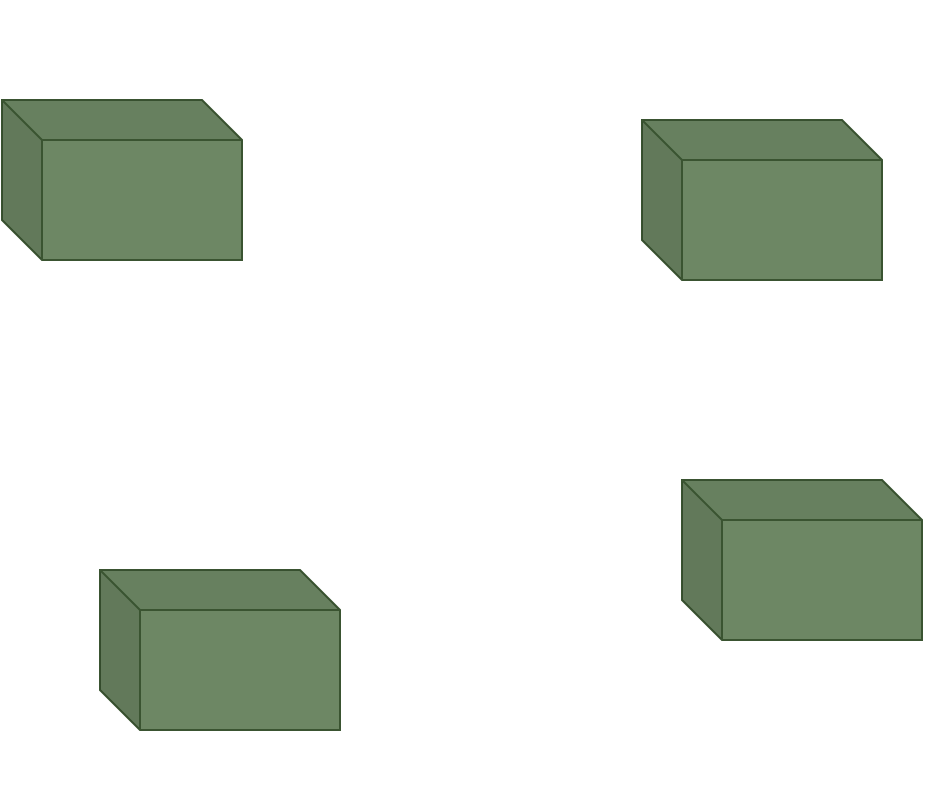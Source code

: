 <mxfile version="20.2.8"><diagram id="Qxl7mX1uwoVXxkNCUp0q" name="Page-1"><mxGraphModel dx="1350" dy="820" grid="1" gridSize="10" guides="1" tooltips="1" connect="1" arrows="1" fold="1" page="1" pageScale="1" pageWidth="850" pageHeight="1100" math="0" shadow="0"><root><mxCell id="0"/><mxCell id="1" parent="0"/><mxCell id="T--iViaFJLxI9ADZoqRJ-18" value="" style="shape=cube;whiteSpace=wrap;html=1;boundedLbl=1;backgroundOutline=1;darkOpacity=0.05;darkOpacity2=0.1;fillColor=#6d8764;fontColor=#ffffff;strokeColor=#3A5431;" parent="1" vertex="1"><mxGeometry x="450" y="230" width="120" height="80" as="geometry"/></mxCell><mxCell id="N85l8u8NVBs20piyzmkr-1" value="" style="shape=cube;whiteSpace=wrap;html=1;boundedLbl=1;backgroundOutline=1;darkOpacity=0.05;darkOpacity2=0.1;fillColor=#6d8764;fontColor=#ffffff;strokeColor=#3A5431;" vertex="1" parent="1"><mxGeometry x="130" y="220" width="120" height="80" as="geometry"/></mxCell><mxCell id="N85l8u8NVBs20piyzmkr-2" value="" style="shape=image;html=1;verticalAlign=top;verticalLabelPosition=bottom;labelBackgroundColor=#ffffff;imageAspect=0;aspect=fixed;image=https://cdn1.iconfinder.com/data/icons/computer-hardware-glyphs-vol-2/52/signal__device__technology__radar__satellite__antenna__tower-128.png;imageBorder=none;" vertex="1" parent="1"><mxGeometry x="189" y="170" width="69" height="69" as="geometry"/></mxCell><mxCell id="N85l8u8NVBs20piyzmkr-7" value="" style="shape=cube;whiteSpace=wrap;html=1;boundedLbl=1;backgroundOutline=1;darkOpacity=0.05;darkOpacity2=0.1;fillColor=#6d8764;fontColor=#ffffff;strokeColor=#3A5431;" vertex="1" parent="1"><mxGeometry x="470" y="410" width="120" height="80" as="geometry"/></mxCell><mxCell id="N85l8u8NVBs20piyzmkr-12" value="" style="shape=cube;whiteSpace=wrap;html=1;boundedLbl=1;backgroundOutline=1;darkOpacity=0.05;darkOpacity2=0.1;fillColor=#6d8764;fontColor=#ffffff;strokeColor=#3A5431;" vertex="1" parent="1"><mxGeometry x="179" y="455" width="120" height="80" as="geometry"/></mxCell><mxCell id="N85l8u8NVBs20piyzmkr-17" value="" style="shape=image;html=1;verticalAlign=top;verticalLabelPosition=bottom;labelBackgroundColor=#ffffff;imageAspect=0;aspect=fixed;image=https://cdn4.iconfinder.com/data/icons/essential-app-1/16/mic-microphone-record-speak-128.png;rotation=-180;" vertex="1" parent="1"><mxGeometry x="146" y="300" width="33" height="33" as="geometry"/></mxCell><mxCell id="N85l8u8NVBs20piyzmkr-18" value="" style="shape=image;html=1;verticalAlign=top;verticalLabelPosition=bottom;labelBackgroundColor=#ffffff;imageAspect=0;aspect=fixed;image=https://cdn4.iconfinder.com/data/icons/essential-app-1/16/mic-microphone-record-speak-128.png;rotation=-180;" vertex="1" parent="1"><mxGeometry x="217" y="300" width="33" height="33" as="geometry"/></mxCell><mxCell id="N85l8u8NVBs20piyzmkr-19" value="" style="shape=image;html=1;verticalAlign=top;verticalLabelPosition=bottom;labelBackgroundColor=#ffffff;imageAspect=0;aspect=fixed;image=https://cdn4.iconfinder.com/data/icons/essential-app-1/16/mic-microphone-record-speak-128.png;rotation=-180;" vertex="1" parent="1"><mxGeometry x="502" y="310" width="33" height="33" as="geometry"/></mxCell><mxCell id="N85l8u8NVBs20piyzmkr-20" value="" style="shape=image;html=1;verticalAlign=top;verticalLabelPosition=bottom;labelBackgroundColor=#ffffff;imageAspect=0;aspect=fixed;image=https://cdn4.iconfinder.com/data/icons/essential-app-1/16/mic-microphone-record-speak-128.png;rotation=-180;" vertex="1" parent="1"><mxGeometry x="234" y="535" width="33" height="33" as="geometry"/></mxCell><mxCell id="N85l8u8NVBs20piyzmkr-21" value="" style="shape=image;html=1;verticalAlign=top;verticalLabelPosition=bottom;labelBackgroundColor=#ffffff;imageAspect=0;aspect=fixed;image=https://cdn4.iconfinder.com/data/icons/essential-app-1/16/mic-microphone-record-speak-128.png;rotation=90;" vertex="1" parent="1"><mxGeometry x="299" y="485" width="33" height="33" as="geometry"/></mxCell><mxCell id="N85l8u8NVBs20piyzmkr-22" value="" style="shape=image;html=1;verticalAlign=top;verticalLabelPosition=bottom;labelBackgroundColor=#ffffff;imageAspect=0;aspect=fixed;image=https://cdn4.iconfinder.com/data/icons/essential-app-1/16/mic-microphone-record-speak-128.png;rotation=-90;" vertex="1" parent="1"><mxGeometry x="160" y="478.5" width="33" height="33" as="geometry"/></mxCell><mxCell id="N85l8u8NVBs20piyzmkr-23" value="" style="shape=image;html=1;verticalAlign=top;verticalLabelPosition=bottom;labelBackgroundColor=#ffffff;imageAspect=0;aspect=fixed;image=https://cdn4.iconfinder.com/data/icons/essential-app-1/16/mic-microphone-record-speak-128.png;rotation=-180;" vertex="1" parent="1"><mxGeometry x="491" y="490" width="33" height="33" as="geometry"/></mxCell><mxCell id="N85l8u8NVBs20piyzmkr-24" value="" style="shape=image;html=1;verticalAlign=top;verticalLabelPosition=bottom;labelBackgroundColor=#ffffff;imageAspect=0;aspect=fixed;image=https://cdn4.iconfinder.com/data/icons/essential-app-1/16/mic-microphone-record-speak-128.png;rotation=-180;" vertex="1" parent="1"><mxGeometry x="524" y="490" width="33" height="33" as="geometry"/></mxCell><mxCell id="N85l8u8NVBs20piyzmkr-25" value="" style="shape=image;html=1;verticalAlign=top;verticalLabelPosition=bottom;labelBackgroundColor=#ffffff;imageAspect=0;aspect=fixed;image=https://cdn4.iconfinder.com/data/icons/essential-app-1/16/mic-microphone-record-speak-128.png;rotation=-180;" vertex="1" parent="1"><mxGeometry x="556" y="490" width="33" height="33" as="geometry"/></mxCell><mxCell id="N85l8u8NVBs20piyzmkr-26" value="" style="shape=image;html=1;verticalAlign=top;verticalLabelPosition=bottom;labelBackgroundColor=#ffffff;imageAspect=0;aspect=fixed;image=https://cdn1.iconfinder.com/data/icons/computer-hardware-glyphs-vol-2/52/signal__device__technology__radar__satellite__antenna__tower-128.png;imageBorder=none;" vertex="1" parent="1"><mxGeometry x="506" y="180" width="69" height="69" as="geometry"/></mxCell><mxCell id="N85l8u8NVBs20piyzmkr-27" value="" style="shape=image;html=1;verticalAlign=top;verticalLabelPosition=bottom;labelBackgroundColor=#ffffff;imageAspect=0;aspect=fixed;image=https://cdn1.iconfinder.com/data/icons/computer-hardware-glyphs-vol-2/52/signal__device__technology__radar__satellite__antenna__tower-128.png;imageBorder=none;" vertex="1" parent="1"><mxGeometry x="239" y="405" width="69" height="69" as="geometry"/></mxCell><mxCell id="N85l8u8NVBs20piyzmkr-28" value="" style="shape=image;html=1;verticalAlign=top;verticalLabelPosition=bottom;labelBackgroundColor=#ffffff;imageAspect=0;aspect=fixed;image=https://cdn1.iconfinder.com/data/icons/computer-hardware-glyphs-vol-2/52/signal__device__technology__radar__satellite__antenna__tower-128.png;imageBorder=none;" vertex="1" parent="1"><mxGeometry x="530" y="357" width="69" height="69" as="geometry"/></mxCell></root></mxGraphModel></diagram></mxfile>